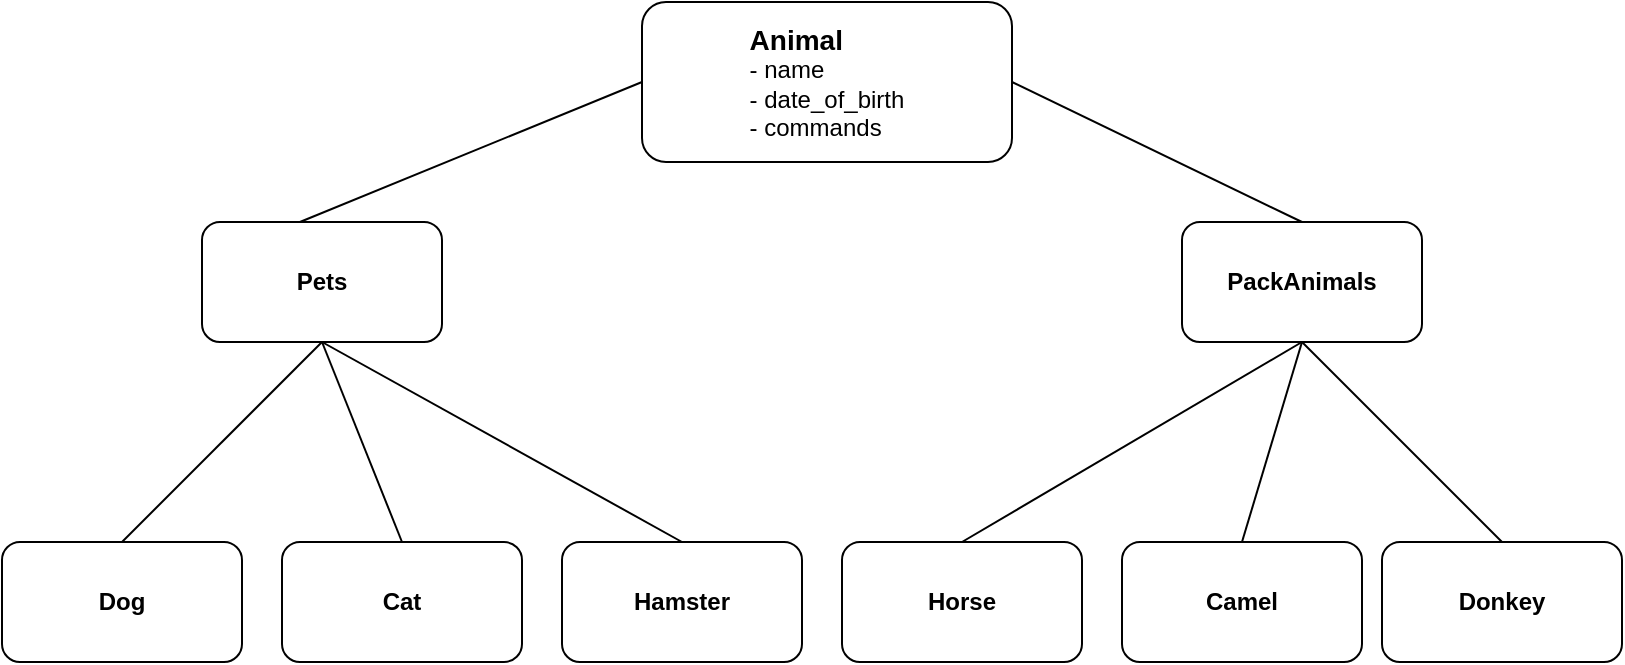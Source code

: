 <mxfile version="24.1.0" type="device">
  <diagram id="MhQAnbnU6FKPCHhk7HTt" name="Page-1">
    <mxGraphModel dx="1434" dy="836" grid="1" gridSize="10" guides="1" tooltips="1" connect="1" arrows="1" fold="1" page="1" pageScale="1" pageWidth="850" pageHeight="1100" background="#ffffff" math="0" shadow="0">
      <root>
        <mxCell id="0" />
        <mxCell id="1" parent="0" />
        <mxCell id="dyl6PobW5dqqVqhHU3-z-62" value="&lt;div style=&quot;text-align: justify;&quot;&gt;&lt;span style=&quot;font-weight: 700; text-wrap: nowrap; background-color: initial;&quot;&gt;&lt;font style=&quot;font-size: 14px;&quot;&gt;Animal&lt;/font&gt;&lt;/span&gt;&lt;/div&gt;&lt;div style=&quot;text-align: justify;&quot;&gt;&lt;span style=&quot;text-wrap: nowrap;&quot;&gt;- name&lt;/span&gt;&lt;span style=&quot;font-weight: 700; text-wrap: nowrap;&quot;&gt;&lt;br&gt;&lt;/span&gt;&lt;/div&gt;&lt;div style=&quot;text-align: justify;&quot;&gt;&lt;span style=&quot;text-wrap: nowrap;&quot;&gt;- date_of_birth&lt;/span&gt;&lt;span style=&quot;text-wrap: nowrap;&quot;&gt;&lt;br&gt;&lt;/span&gt;&lt;/div&gt;&lt;div style=&quot;text-align: justify;&quot;&gt;&lt;span style=&quot;text-wrap: nowrap;&quot;&gt;- commands&lt;/span&gt;&lt;span style=&quot;text-align: left; text-wrap: nowrap;&quot;&gt;&lt;br&gt;&lt;/span&gt;&lt;/div&gt;" style="rounded=1;whiteSpace=wrap;html=1;" vertex="1" parent="1">
          <mxGeometry x="350" y="30" width="185" height="80" as="geometry" />
        </mxCell>
        <mxCell id="dyl6PobW5dqqVqhHU3-z-63" value="" style="endArrow=none;html=1;rounded=0;entryX=0.408;entryY=0;entryDx=0;entryDy=0;entryPerimeter=0;exitX=0;exitY=0.5;exitDx=0;exitDy=0;" edge="1" parent="1" source="dyl6PobW5dqqVqhHU3-z-62" target="dyl6PobW5dqqVqhHU3-z-64">
          <mxGeometry width="50" height="50" relative="1" as="geometry">
            <mxPoint x="410" y="70" as="sourcePoint" />
            <mxPoint x="460" y="20" as="targetPoint" />
          </mxGeometry>
        </mxCell>
        <mxCell id="dyl6PobW5dqqVqhHU3-z-64" value="&lt;span style=&quot;font-weight: 700; text-wrap: nowrap;&quot;&gt;Pets&lt;/span&gt;" style="rounded=1;whiteSpace=wrap;html=1;" vertex="1" parent="1">
          <mxGeometry x="130" y="140" width="120" height="60" as="geometry" />
        </mxCell>
        <mxCell id="dyl6PobW5dqqVqhHU3-z-65" value="&lt;span style=&quot;font-weight: 700; text-wrap: nowrap;&quot;&gt;PackAnimals&lt;/span&gt;" style="rounded=1;whiteSpace=wrap;html=1;" vertex="1" parent="1">
          <mxGeometry x="620" y="140" width="120" height="60" as="geometry" />
        </mxCell>
        <mxCell id="dyl6PobW5dqqVqhHU3-z-66" value="" style="endArrow=none;html=1;rounded=0;entryX=0.5;entryY=0;entryDx=0;entryDy=0;exitX=1;exitY=0.5;exitDx=0;exitDy=0;" edge="1" parent="1" source="dyl6PobW5dqqVqhHU3-z-62" target="dyl6PobW5dqqVqhHU3-z-65">
          <mxGeometry width="50" height="50" relative="1" as="geometry">
            <mxPoint x="385" y="110" as="sourcePoint" />
            <mxPoint x="189" y="150" as="targetPoint" />
          </mxGeometry>
        </mxCell>
        <mxCell id="dyl6PobW5dqqVqhHU3-z-67" value="&lt;span style=&quot;font-weight: 700; text-wrap: nowrap;&quot;&gt;Dog&lt;/span&gt;" style="rounded=1;whiteSpace=wrap;html=1;" vertex="1" parent="1">
          <mxGeometry x="30" y="300" width="120" height="60" as="geometry" />
        </mxCell>
        <mxCell id="dyl6PobW5dqqVqhHU3-z-68" value="&lt;span style=&quot;font-weight: 700; text-wrap: nowrap;&quot;&gt;Cat&lt;/span&gt;" style="rounded=1;whiteSpace=wrap;html=1;" vertex="1" parent="1">
          <mxGeometry x="170" y="300" width="120" height="60" as="geometry" />
        </mxCell>
        <mxCell id="dyl6PobW5dqqVqhHU3-z-69" value="&lt;span style=&quot;font-weight: 700; text-wrap: nowrap;&quot;&gt;Hamster&lt;/span&gt;" style="rounded=1;whiteSpace=wrap;html=1;" vertex="1" parent="1">
          <mxGeometry x="310" y="300" width="120" height="60" as="geometry" />
        </mxCell>
        <mxCell id="dyl6PobW5dqqVqhHU3-z-70" value="&lt;span style=&quot;font-weight: 700; text-wrap: nowrap;&quot;&gt;Horse&lt;/span&gt;" style="rounded=1;whiteSpace=wrap;html=1;" vertex="1" parent="1">
          <mxGeometry x="450" y="300" width="120" height="60" as="geometry" />
        </mxCell>
        <mxCell id="dyl6PobW5dqqVqhHU3-z-71" value="&lt;span style=&quot;font-weight: 700; text-wrap: nowrap;&quot;&gt;Camel&lt;/span&gt;" style="rounded=1;whiteSpace=wrap;html=1;" vertex="1" parent="1">
          <mxGeometry x="590" y="300" width="120" height="60" as="geometry" />
        </mxCell>
        <mxCell id="dyl6PobW5dqqVqhHU3-z-72" value="&lt;span style=&quot;font-weight: 700; text-wrap: nowrap;&quot;&gt;Donkey&lt;/span&gt;" style="rounded=1;whiteSpace=wrap;html=1;" vertex="1" parent="1">
          <mxGeometry x="720" y="300" width="120" height="60" as="geometry" />
        </mxCell>
        <mxCell id="dyl6PobW5dqqVqhHU3-z-73" value="" style="endArrow=none;html=1;rounded=0;entryX=0.5;entryY=1;entryDx=0;entryDy=0;exitX=0.5;exitY=0;exitDx=0;exitDy=0;" edge="1" parent="1" source="dyl6PobW5dqqVqhHU3-z-67" target="dyl6PobW5dqqVqhHU3-z-64">
          <mxGeometry width="50" height="50" relative="1" as="geometry">
            <mxPoint x="385" y="110" as="sourcePoint" />
            <mxPoint x="189" y="150" as="targetPoint" />
          </mxGeometry>
        </mxCell>
        <mxCell id="dyl6PobW5dqqVqhHU3-z-74" value="" style="endArrow=none;html=1;rounded=0;entryX=0.5;entryY=1;entryDx=0;entryDy=0;exitX=0.5;exitY=0;exitDx=0;exitDy=0;" edge="1" parent="1" source="dyl6PobW5dqqVqhHU3-z-68" target="dyl6PobW5dqqVqhHU3-z-64">
          <mxGeometry width="50" height="50" relative="1" as="geometry">
            <mxPoint x="100" y="310" as="sourcePoint" />
            <mxPoint x="200" y="210" as="targetPoint" />
          </mxGeometry>
        </mxCell>
        <mxCell id="dyl6PobW5dqqVqhHU3-z-75" value="" style="endArrow=none;html=1;rounded=0;exitX=0.5;exitY=0;exitDx=0;exitDy=0;" edge="1" parent="1" source="dyl6PobW5dqqVqhHU3-z-69">
          <mxGeometry width="50" height="50" relative="1" as="geometry">
            <mxPoint x="110" y="320" as="sourcePoint" />
            <mxPoint x="190" y="200" as="targetPoint" />
          </mxGeometry>
        </mxCell>
        <mxCell id="dyl6PobW5dqqVqhHU3-z-76" value="" style="endArrow=none;html=1;rounded=0;exitX=0.5;exitY=1;exitDx=0;exitDy=0;entryX=0.5;entryY=0;entryDx=0;entryDy=0;" edge="1" parent="1" source="dyl6PobW5dqqVqhHU3-z-65" target="dyl6PobW5dqqVqhHU3-z-70">
          <mxGeometry width="50" height="50" relative="1" as="geometry">
            <mxPoint x="380" y="310" as="sourcePoint" />
            <mxPoint x="200" y="210" as="targetPoint" />
          </mxGeometry>
        </mxCell>
        <mxCell id="dyl6PobW5dqqVqhHU3-z-77" value="" style="endArrow=none;html=1;rounded=0;entryX=0.5;entryY=0;entryDx=0;entryDy=0;" edge="1" parent="1" target="dyl6PobW5dqqVqhHU3-z-71">
          <mxGeometry width="50" height="50" relative="1" as="geometry">
            <mxPoint x="680" y="200" as="sourcePoint" />
            <mxPoint x="520" y="310" as="targetPoint" />
          </mxGeometry>
        </mxCell>
        <mxCell id="dyl6PobW5dqqVqhHU3-z-78" value="" style="endArrow=none;html=1;rounded=0;entryX=0.5;entryY=0;entryDx=0;entryDy=0;" edge="1" parent="1" target="dyl6PobW5dqqVqhHU3-z-72">
          <mxGeometry width="50" height="50" relative="1" as="geometry">
            <mxPoint x="680" y="200" as="sourcePoint" />
            <mxPoint x="660" y="310" as="targetPoint" />
          </mxGeometry>
        </mxCell>
      </root>
    </mxGraphModel>
  </diagram>
</mxfile>
